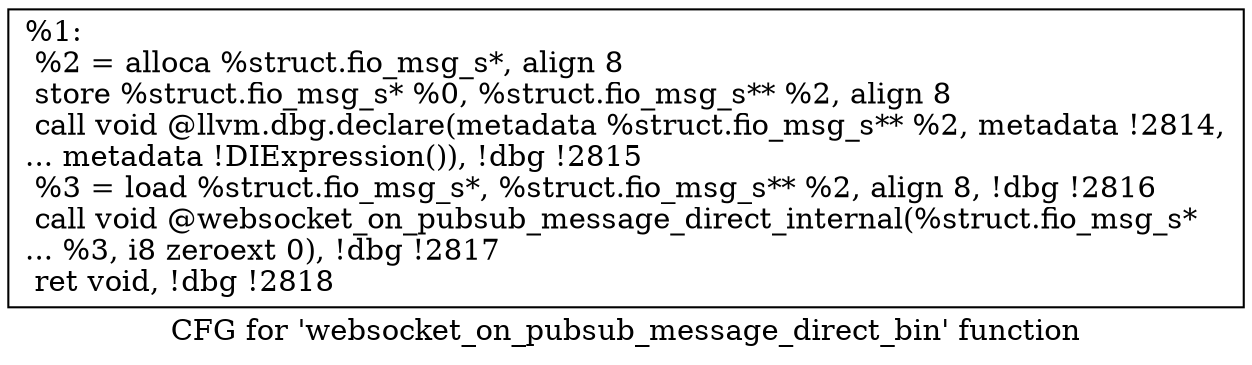 digraph "CFG for 'websocket_on_pubsub_message_direct_bin' function" {
	label="CFG for 'websocket_on_pubsub_message_direct_bin' function";

	Node0x556851ed61f0 [shape=record,label="{%1:\l  %2 = alloca %struct.fio_msg_s*, align 8\l  store %struct.fio_msg_s* %0, %struct.fio_msg_s** %2, align 8\l  call void @llvm.dbg.declare(metadata %struct.fio_msg_s** %2, metadata !2814,\l... metadata !DIExpression()), !dbg !2815\l  %3 = load %struct.fio_msg_s*, %struct.fio_msg_s** %2, align 8, !dbg !2816\l  call void @websocket_on_pubsub_message_direct_internal(%struct.fio_msg_s*\l... %3, i8 zeroext 0), !dbg !2817\l  ret void, !dbg !2818\l}"];
}
